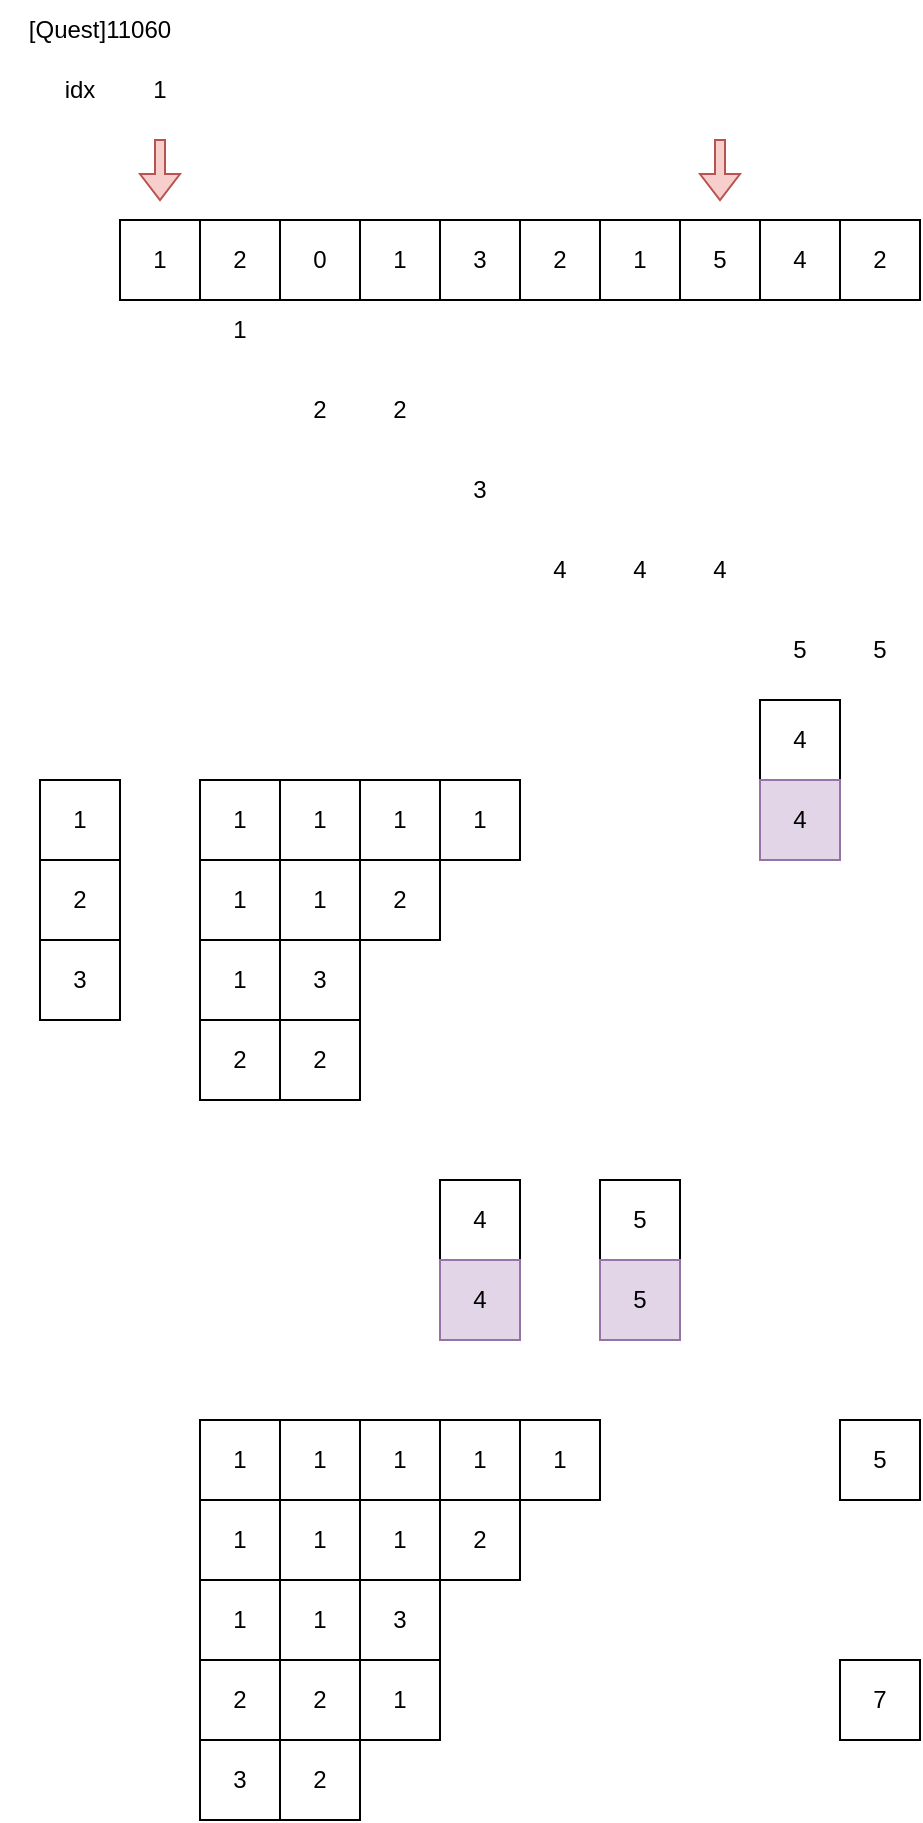 <mxfile version="21.3.0" type="device">
  <diagram name="11060" id="8cFceIH-buO4GjlpfS_s">
    <mxGraphModel dx="946" dy="693" grid="1" gridSize="10" guides="1" tooltips="1" connect="1" arrows="1" fold="1" page="1" pageScale="1" pageWidth="827" pageHeight="1169" math="0" shadow="0">
      <root>
        <mxCell id="0" />
        <mxCell id="1" parent="0" />
        <mxCell id="Xpo_JcMk0GOrsDd9tSNV-1" value="1" style="rounded=0;whiteSpace=wrap;html=1;" parent="1" vertex="1">
          <mxGeometry x="80" y="120" width="40" height="40" as="geometry" />
        </mxCell>
        <mxCell id="Xpo_JcMk0GOrsDd9tSNV-4" value="2" style="rounded=0;whiteSpace=wrap;html=1;" parent="1" vertex="1">
          <mxGeometry x="120" y="120" width="40" height="40" as="geometry" />
        </mxCell>
        <mxCell id="Xpo_JcMk0GOrsDd9tSNV-5" value="0" style="rounded=0;whiteSpace=wrap;html=1;" parent="1" vertex="1">
          <mxGeometry x="160" y="120" width="40" height="40" as="geometry" />
        </mxCell>
        <mxCell id="Xpo_JcMk0GOrsDd9tSNV-6" value="1" style="rounded=0;whiteSpace=wrap;html=1;" parent="1" vertex="1">
          <mxGeometry x="200" y="120" width="40" height="40" as="geometry" />
        </mxCell>
        <mxCell id="Xpo_JcMk0GOrsDd9tSNV-7" value="3" style="rounded=0;whiteSpace=wrap;html=1;" parent="1" vertex="1">
          <mxGeometry x="240" y="120" width="40" height="40" as="geometry" />
        </mxCell>
        <mxCell id="Xpo_JcMk0GOrsDd9tSNV-8" value="2" style="rounded=0;whiteSpace=wrap;html=1;" parent="1" vertex="1">
          <mxGeometry x="280" y="120" width="40" height="40" as="geometry" />
        </mxCell>
        <mxCell id="Xpo_JcMk0GOrsDd9tSNV-9" value="1" style="rounded=0;whiteSpace=wrap;html=1;" parent="1" vertex="1">
          <mxGeometry x="320" y="120" width="40" height="40" as="geometry" />
        </mxCell>
        <mxCell id="Xpo_JcMk0GOrsDd9tSNV-10" value="5" style="rounded=0;whiteSpace=wrap;html=1;" parent="1" vertex="1">
          <mxGeometry x="360" y="120" width="40" height="40" as="geometry" />
        </mxCell>
        <mxCell id="Xpo_JcMk0GOrsDd9tSNV-11" value="4" style="rounded=0;whiteSpace=wrap;html=1;" parent="1" vertex="1">
          <mxGeometry x="400" y="120" width="40" height="40" as="geometry" />
        </mxCell>
        <mxCell id="Xpo_JcMk0GOrsDd9tSNV-12" value="2" style="rounded=0;whiteSpace=wrap;html=1;" parent="1" vertex="1">
          <mxGeometry x="440" y="120" width="40" height="40" as="geometry" />
        </mxCell>
        <mxCell id="Xpo_JcMk0GOrsDd9tSNV-15" value="" style="shape=singleArrow;direction=south;whiteSpace=wrap;html=1;arrowWidth=0.25;arrowSize=0.433;fillColor=#f8cecc;strokeColor=#b85450;" parent="1" vertex="1">
          <mxGeometry x="370" y="80" width="20" height="30" as="geometry" />
        </mxCell>
        <mxCell id="Xpo_JcMk0GOrsDd9tSNV-26" value="1" style="text;html=1;strokeColor=none;fillColor=none;align=center;verticalAlign=middle;whiteSpace=wrap;rounded=0;" parent="1" vertex="1">
          <mxGeometry x="80" y="40" width="40" height="30" as="geometry" />
        </mxCell>
        <mxCell id="Xpo_JcMk0GOrsDd9tSNV-27" value="idx" style="text;html=1;strokeColor=none;fillColor=none;align=center;verticalAlign=middle;whiteSpace=wrap;rounded=0;" parent="1" vertex="1">
          <mxGeometry x="40" y="40" width="40" height="30" as="geometry" />
        </mxCell>
        <mxCell id="Xpo_JcMk0GOrsDd9tSNV-28" value="1" style="text;html=1;strokeColor=none;fillColor=none;align=center;verticalAlign=middle;whiteSpace=wrap;rounded=0;" parent="1" vertex="1">
          <mxGeometry x="120" y="160" width="40" height="30" as="geometry" />
        </mxCell>
        <mxCell id="Xpo_JcMk0GOrsDd9tSNV-29" value="2" style="text;html=1;strokeColor=none;fillColor=none;align=center;verticalAlign=middle;whiteSpace=wrap;rounded=0;" parent="1" vertex="1">
          <mxGeometry x="160" y="200" width="40" height="30" as="geometry" />
        </mxCell>
        <mxCell id="Xpo_JcMk0GOrsDd9tSNV-32" value="2" style="text;html=1;strokeColor=none;fillColor=none;align=center;verticalAlign=middle;whiteSpace=wrap;rounded=0;" parent="1" vertex="1">
          <mxGeometry x="200" y="200" width="40" height="30" as="geometry" />
        </mxCell>
        <mxCell id="Xpo_JcMk0GOrsDd9tSNV-36" value="3" style="text;html=1;strokeColor=none;fillColor=none;align=center;verticalAlign=middle;whiteSpace=wrap;rounded=0;" parent="1" vertex="1">
          <mxGeometry x="240" y="240" width="40" height="30" as="geometry" />
        </mxCell>
        <mxCell id="Xpo_JcMk0GOrsDd9tSNV-37" value="4" style="text;html=1;strokeColor=none;fillColor=none;align=center;verticalAlign=middle;whiteSpace=wrap;rounded=0;" parent="1" vertex="1">
          <mxGeometry x="280" y="280" width="40" height="30" as="geometry" />
        </mxCell>
        <mxCell id="Xpo_JcMk0GOrsDd9tSNV-38" value="4" style="text;html=1;strokeColor=none;fillColor=none;align=center;verticalAlign=middle;whiteSpace=wrap;rounded=0;" parent="1" vertex="1">
          <mxGeometry x="320" y="280" width="40" height="30" as="geometry" />
        </mxCell>
        <mxCell id="Xpo_JcMk0GOrsDd9tSNV-39" value="4" style="text;html=1;strokeColor=none;fillColor=none;align=center;verticalAlign=middle;whiteSpace=wrap;rounded=0;" parent="1" vertex="1">
          <mxGeometry x="360" y="280" width="40" height="30" as="geometry" />
        </mxCell>
        <mxCell id="Xpo_JcMk0GOrsDd9tSNV-46" value="" style="shape=singleArrow;direction=south;whiteSpace=wrap;html=1;arrowWidth=0.25;arrowSize=0.433;fillColor=#f8cecc;strokeColor=#b85450;" parent="1" vertex="1">
          <mxGeometry x="90" y="80" width="20" height="30" as="geometry" />
        </mxCell>
        <mxCell id="Xpo_JcMk0GOrsDd9tSNV-47" value="5" style="text;html=1;strokeColor=none;fillColor=none;align=center;verticalAlign=middle;whiteSpace=wrap;rounded=0;" parent="1" vertex="1">
          <mxGeometry x="400" y="320" width="40" height="30" as="geometry" />
        </mxCell>
        <mxCell id="Xpo_JcMk0GOrsDd9tSNV-48" value="5" style="text;html=1;strokeColor=none;fillColor=none;align=center;verticalAlign=middle;whiteSpace=wrap;rounded=0;" parent="1" vertex="1">
          <mxGeometry x="440" y="320" width="40" height="30" as="geometry" />
        </mxCell>
        <mxCell id="Xpo_JcMk0GOrsDd9tSNV-49" value="[Quest]11060" style="text;html=1;strokeColor=none;fillColor=none;align=center;verticalAlign=middle;whiteSpace=wrap;rounded=0;" parent="1" vertex="1">
          <mxGeometry x="20" y="10" width="100" height="30" as="geometry" />
        </mxCell>
        <mxCell id="Xpo_JcMk0GOrsDd9tSNV-50" value="4" style="rounded=0;whiteSpace=wrap;html=1;" parent="1" vertex="1">
          <mxGeometry x="400" y="360" width="40" height="40" as="geometry" />
        </mxCell>
        <mxCell id="gD5AImdJi14uucuYrvyp-3" value="1" style="rounded=0;whiteSpace=wrap;html=1;" vertex="1" parent="1">
          <mxGeometry x="40" y="400" width="40" height="40" as="geometry" />
        </mxCell>
        <mxCell id="gD5AImdJi14uucuYrvyp-4" value="2" style="rounded=0;whiteSpace=wrap;html=1;" vertex="1" parent="1">
          <mxGeometry x="40" y="440" width="40" height="40" as="geometry" />
        </mxCell>
        <mxCell id="gD5AImdJi14uucuYrvyp-5" value="3" style="rounded=0;whiteSpace=wrap;html=1;" vertex="1" parent="1">
          <mxGeometry x="40" y="480" width="40" height="40" as="geometry" />
        </mxCell>
        <mxCell id="gD5AImdJi14uucuYrvyp-6" value="4" style="rounded=0;whiteSpace=wrap;html=1;" vertex="1" parent="1">
          <mxGeometry x="240" y="600" width="40" height="40" as="geometry" />
        </mxCell>
        <mxCell id="gD5AImdJi14uucuYrvyp-7" value="5" style="rounded=0;whiteSpace=wrap;html=1;" vertex="1" parent="1">
          <mxGeometry x="320" y="600" width="40" height="40" as="geometry" />
        </mxCell>
        <mxCell id="gD5AImdJi14uucuYrvyp-8" value="4" style="rounded=0;whiteSpace=wrap;html=1;fillColor=#e1d5e7;strokeColor=#9673a6;" vertex="1" parent="1">
          <mxGeometry x="400" y="400" width="40" height="40" as="geometry" />
        </mxCell>
        <mxCell id="gD5AImdJi14uucuYrvyp-9" value="4" style="rounded=0;whiteSpace=wrap;html=1;fillColor=#e1d5e7;strokeColor=#9673a6;" vertex="1" parent="1">
          <mxGeometry x="240" y="640" width="40" height="40" as="geometry" />
        </mxCell>
        <mxCell id="gD5AImdJi14uucuYrvyp-10" value="5" style="rounded=0;whiteSpace=wrap;html=1;fillColor=#e1d5e7;strokeColor=#9673a6;" vertex="1" parent="1">
          <mxGeometry x="320" y="640" width="40" height="40" as="geometry" />
        </mxCell>
        <mxCell id="gD5AImdJi14uucuYrvyp-11" value="1" style="rounded=0;whiteSpace=wrap;html=1;" vertex="1" parent="1">
          <mxGeometry x="120" y="400" width="40" height="40" as="geometry" />
        </mxCell>
        <mxCell id="gD5AImdJi14uucuYrvyp-12" value="1" style="rounded=0;whiteSpace=wrap;html=1;" vertex="1" parent="1">
          <mxGeometry x="160" y="400" width="40" height="40" as="geometry" />
        </mxCell>
        <mxCell id="gD5AImdJi14uucuYrvyp-13" value="1" style="rounded=0;whiteSpace=wrap;html=1;" vertex="1" parent="1">
          <mxGeometry x="200" y="400" width="40" height="40" as="geometry" />
        </mxCell>
        <mxCell id="gD5AImdJi14uucuYrvyp-14" value="1" style="rounded=0;whiteSpace=wrap;html=1;" vertex="1" parent="1">
          <mxGeometry x="240" y="400" width="40" height="40" as="geometry" />
        </mxCell>
        <mxCell id="gD5AImdJi14uucuYrvyp-15" value="2" style="rounded=0;whiteSpace=wrap;html=1;" vertex="1" parent="1">
          <mxGeometry x="200" y="440" width="40" height="40" as="geometry" />
        </mxCell>
        <mxCell id="gD5AImdJi14uucuYrvyp-16" value="1" style="rounded=0;whiteSpace=wrap;html=1;" vertex="1" parent="1">
          <mxGeometry x="120" y="440" width="40" height="40" as="geometry" />
        </mxCell>
        <mxCell id="gD5AImdJi14uucuYrvyp-17" value="1" style="rounded=0;whiteSpace=wrap;html=1;" vertex="1" parent="1">
          <mxGeometry x="160" y="440" width="40" height="40" as="geometry" />
        </mxCell>
        <mxCell id="gD5AImdJi14uucuYrvyp-18" value="3" style="rounded=0;whiteSpace=wrap;html=1;" vertex="1" parent="1">
          <mxGeometry x="160" y="480" width="40" height="40" as="geometry" />
        </mxCell>
        <mxCell id="gD5AImdJi14uucuYrvyp-19" value="1" style="rounded=0;whiteSpace=wrap;html=1;" vertex="1" parent="1">
          <mxGeometry x="120" y="480" width="40" height="40" as="geometry" />
        </mxCell>
        <mxCell id="gD5AImdJi14uucuYrvyp-20" value="2" style="rounded=0;whiteSpace=wrap;html=1;" vertex="1" parent="1">
          <mxGeometry x="120" y="520" width="40" height="40" as="geometry" />
        </mxCell>
        <mxCell id="gD5AImdJi14uucuYrvyp-21" value="2" style="rounded=0;whiteSpace=wrap;html=1;" vertex="1" parent="1">
          <mxGeometry x="160" y="520" width="40" height="40" as="geometry" />
        </mxCell>
        <mxCell id="gD5AImdJi14uucuYrvyp-33" value="5" style="rounded=0;whiteSpace=wrap;html=1;" vertex="1" parent="1">
          <mxGeometry x="440" y="720" width="40" height="40" as="geometry" />
        </mxCell>
        <mxCell id="gD5AImdJi14uucuYrvyp-42" value="1" style="rounded=0;whiteSpace=wrap;html=1;" vertex="1" parent="1">
          <mxGeometry x="120" y="720" width="40" height="40" as="geometry" />
        </mxCell>
        <mxCell id="gD5AImdJi14uucuYrvyp-43" value="1" style="rounded=0;whiteSpace=wrap;html=1;" vertex="1" parent="1">
          <mxGeometry x="160" y="720" width="40" height="40" as="geometry" />
        </mxCell>
        <mxCell id="gD5AImdJi14uucuYrvyp-44" value="1" style="rounded=0;whiteSpace=wrap;html=1;" vertex="1" parent="1">
          <mxGeometry x="200" y="720" width="40" height="40" as="geometry" />
        </mxCell>
        <mxCell id="gD5AImdJi14uucuYrvyp-45" value="1" style="rounded=0;whiteSpace=wrap;html=1;" vertex="1" parent="1">
          <mxGeometry x="240" y="720" width="40" height="40" as="geometry" />
        </mxCell>
        <mxCell id="gD5AImdJi14uucuYrvyp-46" value="2" style="rounded=0;whiteSpace=wrap;html=1;" vertex="1" parent="1">
          <mxGeometry x="240" y="760" width="40" height="40" as="geometry" />
        </mxCell>
        <mxCell id="gD5AImdJi14uucuYrvyp-47" value="1" style="rounded=0;whiteSpace=wrap;html=1;" vertex="1" parent="1">
          <mxGeometry x="120" y="760" width="40" height="40" as="geometry" />
        </mxCell>
        <mxCell id="gD5AImdJi14uucuYrvyp-48" value="1" style="rounded=0;whiteSpace=wrap;html=1;" vertex="1" parent="1">
          <mxGeometry x="160" y="760" width="40" height="40" as="geometry" />
        </mxCell>
        <mxCell id="gD5AImdJi14uucuYrvyp-49" value="3" style="rounded=0;whiteSpace=wrap;html=1;" vertex="1" parent="1">
          <mxGeometry x="200" y="800" width="40" height="40" as="geometry" />
        </mxCell>
        <mxCell id="gD5AImdJi14uucuYrvyp-50" value="1" style="rounded=0;whiteSpace=wrap;html=1;" vertex="1" parent="1">
          <mxGeometry x="120" y="800" width="40" height="40" as="geometry" />
        </mxCell>
        <mxCell id="gD5AImdJi14uucuYrvyp-51" value="2" style="rounded=0;whiteSpace=wrap;html=1;" vertex="1" parent="1">
          <mxGeometry x="120" y="840" width="40" height="40" as="geometry" />
        </mxCell>
        <mxCell id="gD5AImdJi14uucuYrvyp-52" value="2" style="rounded=0;whiteSpace=wrap;html=1;" vertex="1" parent="1">
          <mxGeometry x="160" y="840" width="40" height="40" as="geometry" />
        </mxCell>
        <mxCell id="gD5AImdJi14uucuYrvyp-53" value="1" style="rounded=0;whiteSpace=wrap;html=1;" vertex="1" parent="1">
          <mxGeometry x="280" y="720" width="40" height="40" as="geometry" />
        </mxCell>
        <mxCell id="gD5AImdJi14uucuYrvyp-54" value="1" style="rounded=0;whiteSpace=wrap;html=1;" vertex="1" parent="1">
          <mxGeometry x="200" y="760" width="40" height="40" as="geometry" />
        </mxCell>
        <mxCell id="gD5AImdJi14uucuYrvyp-55" value="1" style="rounded=0;whiteSpace=wrap;html=1;" vertex="1" parent="1">
          <mxGeometry x="160" y="800" width="40" height="40" as="geometry" />
        </mxCell>
        <mxCell id="gD5AImdJi14uucuYrvyp-56" value="3" style="rounded=0;whiteSpace=wrap;html=1;" vertex="1" parent="1">
          <mxGeometry x="120" y="880" width="40" height="40" as="geometry" />
        </mxCell>
        <mxCell id="gD5AImdJi14uucuYrvyp-57" value="2" style="rounded=0;whiteSpace=wrap;html=1;" vertex="1" parent="1">
          <mxGeometry x="160" y="880" width="40" height="40" as="geometry" />
        </mxCell>
        <mxCell id="gD5AImdJi14uucuYrvyp-58" value="1" style="rounded=0;whiteSpace=wrap;html=1;" vertex="1" parent="1">
          <mxGeometry x="200" y="840" width="40" height="40" as="geometry" />
        </mxCell>
        <mxCell id="gD5AImdJi14uucuYrvyp-59" value="7" style="rounded=0;whiteSpace=wrap;html=1;" vertex="1" parent="1">
          <mxGeometry x="440" y="840" width="40" height="40" as="geometry" />
        </mxCell>
      </root>
    </mxGraphModel>
  </diagram>
</mxfile>
